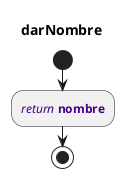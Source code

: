 @startuml
title darNombre
start
:<color:INDIGO><i>return</i></color> <color:INDIGO><b>nombre</b></color>;
stop
@enduml
